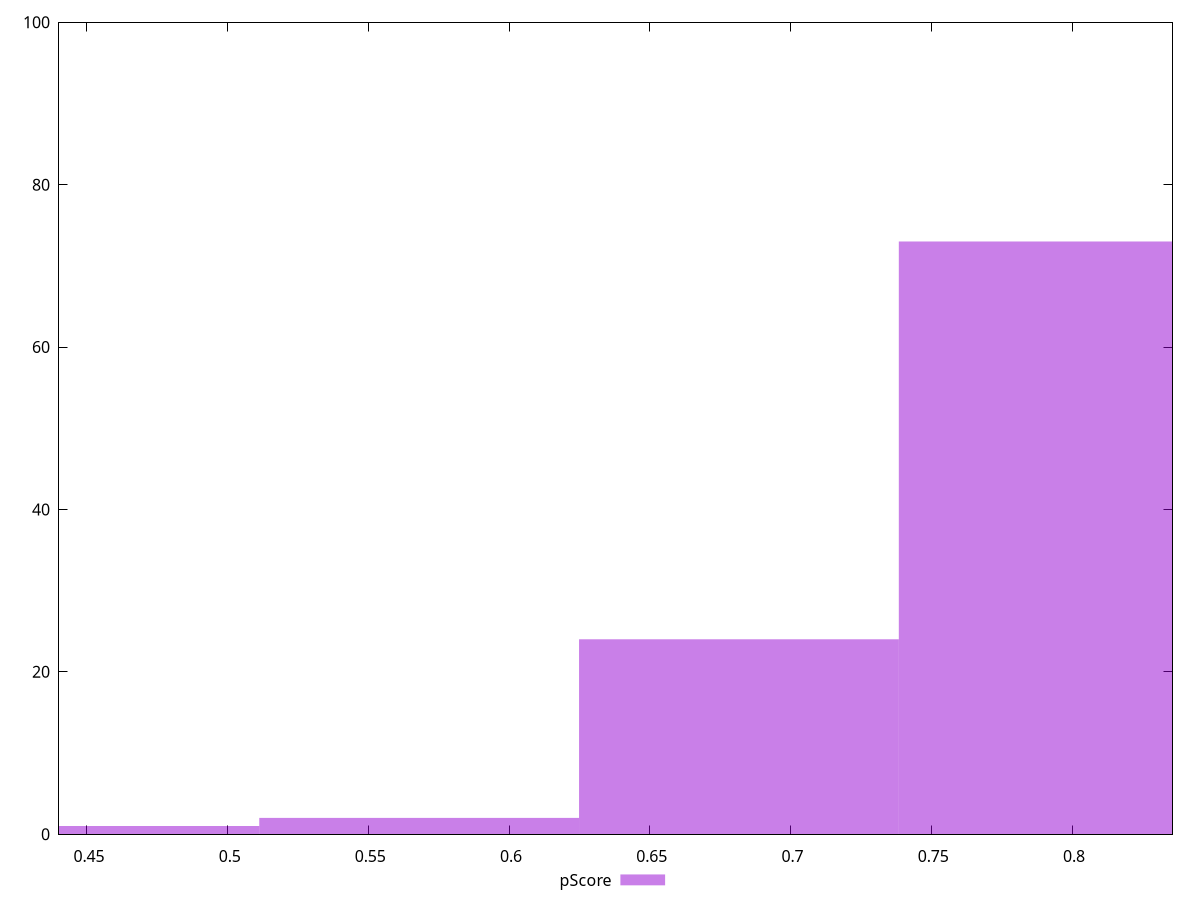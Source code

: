reset

$pScore <<EOF
0.5680496058087967 2
0.7952694481323154 73
0.6816595269705561 24
0.4544396846470374 1
EOF

set key outside below
set boxwidth 0.11360992116175934
set xrange [0.44008867236423704:0.8356990436477496]
set yrange [0:100]
set trange [0:100]
set style fill transparent solid 0.5 noborder
set terminal svg size 640, 490 enhanced background rgb 'white'
set output "report_00015_2021-02-09T16-11-33.973Z/interactive/samples/pages+cached+noadtech+nomedia+nocss/pScore/histogram.svg"

plot $pScore title "pScore" with boxes

reset
